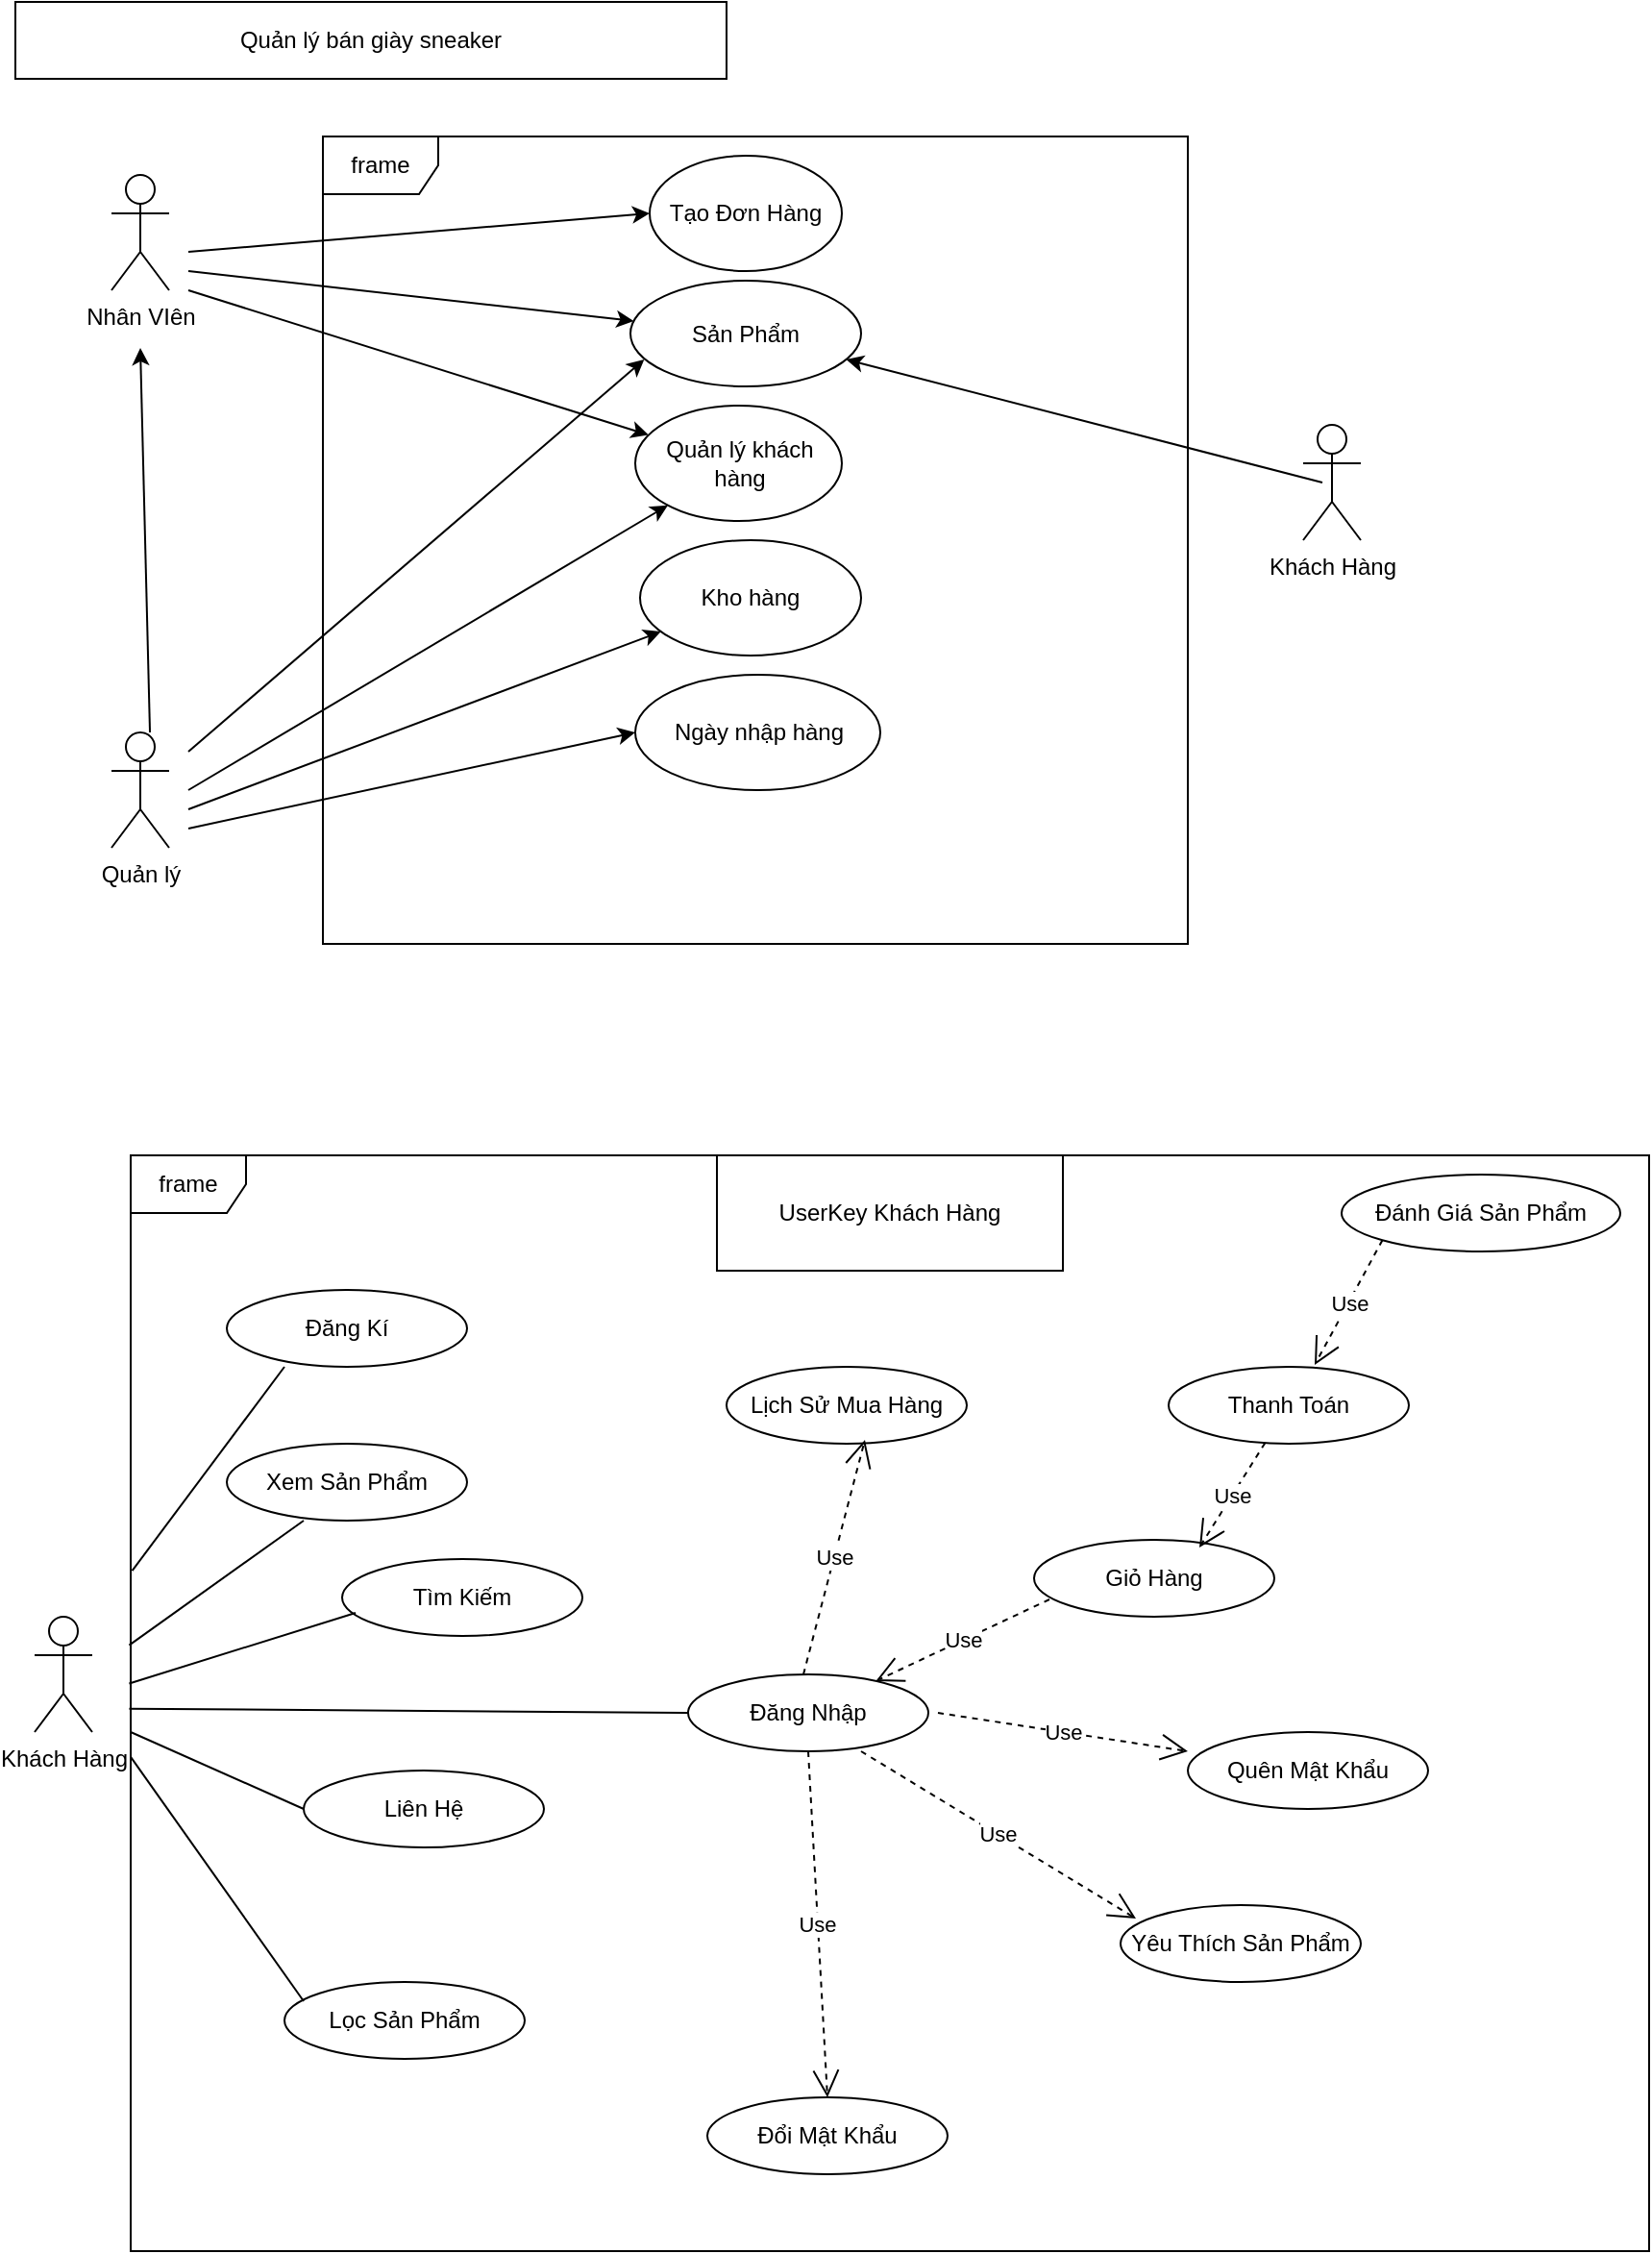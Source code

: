 <mxfile version="22.1.17" type="github">
  <diagram name="Trang-1" id="5llE8GZES7uabzYmKtOs">
    <mxGraphModel dx="1434" dy="772" grid="1" gridSize="10" guides="1" tooltips="1" connect="1" arrows="1" fold="1" page="1" pageScale="1" pageWidth="827" pageHeight="1169" math="0" shadow="0">
      <root>
        <mxCell id="0" />
        <mxCell id="1" parent="0" />
        <mxCell id="TOl0E02UGa285p_MY37N-1" value="Quản lý&lt;br&gt;" style="shape=umlActor;verticalLabelPosition=bottom;verticalAlign=top;html=1;outlineConnect=0;" parent="1" vertex="1">
          <mxGeometry x="60" y="380" width="30" height="60" as="geometry" />
        </mxCell>
        <mxCell id="TOl0E02UGa285p_MY37N-2" value="Nhân VIên" style="shape=umlActor;verticalLabelPosition=bottom;verticalAlign=top;html=1;outlineConnect=0;" parent="1" vertex="1">
          <mxGeometry x="60" y="90" width="30" height="60" as="geometry" />
        </mxCell>
        <mxCell id="TOl0E02UGa285p_MY37N-4" value="Khách Hàng&lt;br&gt;" style="shape=umlActor;verticalLabelPosition=bottom;verticalAlign=top;html=1;outlineConnect=0;" parent="1" vertex="1">
          <mxGeometry x="680" y="220" width="30" height="60" as="geometry" />
        </mxCell>
        <mxCell id="TOl0E02UGa285p_MY37N-10" value="frame" style="shape=umlFrame;whiteSpace=wrap;html=1;pointerEvents=0;" parent="1" vertex="1">
          <mxGeometry x="170" y="70" width="450" height="420" as="geometry" />
        </mxCell>
        <mxCell id="JZ5myD8rYxTzlc6HxNOB-1" value="Tạo Đơn Hàng" style="ellipse;whiteSpace=wrap;html=1;" parent="1" vertex="1">
          <mxGeometry x="340" y="80" width="100" height="60" as="geometry" />
        </mxCell>
        <mxCell id="JZ5myD8rYxTzlc6HxNOB-3" value="Quản lý khách hàng" style="ellipse;whiteSpace=wrap;html=1;" parent="1" vertex="1">
          <mxGeometry x="332.5" y="210" width="107.5" height="60" as="geometry" />
        </mxCell>
        <mxCell id="JZ5myD8rYxTzlc6HxNOB-4" value="Quản lý bán giày sneaker" style="rounded=0;whiteSpace=wrap;html=1;" parent="1" vertex="1">
          <mxGeometry x="10" width="370" height="40" as="geometry" />
        </mxCell>
        <mxCell id="JZ5myD8rYxTzlc6HxNOB-5" value="" style="endArrow=classic;html=1;rounded=0;exitX=0.667;exitY=0;exitDx=0;exitDy=0;exitPerimeter=0;" parent="1" source="TOl0E02UGa285p_MY37N-1" edge="1">
          <mxGeometry width="50" height="50" relative="1" as="geometry">
            <mxPoint x="60" y="390" as="sourcePoint" />
            <mxPoint x="75" y="180" as="targetPoint" />
          </mxGeometry>
        </mxCell>
        <mxCell id="JZ5myD8rYxTzlc6HxNOB-6" value="Sản Phẩm" style="ellipse;whiteSpace=wrap;html=1;" parent="1" vertex="1">
          <mxGeometry x="330" y="145" width="120" height="55" as="geometry" />
        </mxCell>
        <mxCell id="JZ5myD8rYxTzlc6HxNOB-7" value="Kho hàng" style="ellipse;whiteSpace=wrap;html=1;" parent="1" vertex="1">
          <mxGeometry x="335" y="280" width="115" height="60" as="geometry" />
        </mxCell>
        <mxCell id="JZ5myD8rYxTzlc6HxNOB-8" value="Ngày nhập hàng" style="ellipse;whiteSpace=wrap;html=1;" parent="1" vertex="1">
          <mxGeometry x="332.5" y="350" width="127.5" height="60" as="geometry" />
        </mxCell>
        <mxCell id="JZ5myD8rYxTzlc6HxNOB-11" value="" style="endArrow=classic;html=1;rounded=0;entryX=0;entryY=0.5;entryDx=0;entryDy=0;" parent="1" target="JZ5myD8rYxTzlc6HxNOB-1" edge="1">
          <mxGeometry width="50" height="50" relative="1" as="geometry">
            <mxPoint x="100" y="130" as="sourcePoint" />
            <mxPoint x="150" y="80" as="targetPoint" />
          </mxGeometry>
        </mxCell>
        <mxCell id="JZ5myD8rYxTzlc6HxNOB-12" value="" style="endArrow=classic;html=1;rounded=0;" parent="1" target="JZ5myD8rYxTzlc6HxNOB-6" edge="1">
          <mxGeometry width="50" height="50" relative="1" as="geometry">
            <mxPoint x="100" y="140" as="sourcePoint" />
            <mxPoint x="150" y="90" as="targetPoint" />
          </mxGeometry>
        </mxCell>
        <mxCell id="JZ5myD8rYxTzlc6HxNOB-13" value="" style="endArrow=classic;html=1;rounded=0;" parent="1" target="JZ5myD8rYxTzlc6HxNOB-3" edge="1">
          <mxGeometry width="50" height="50" relative="1" as="geometry">
            <mxPoint x="100" y="150" as="sourcePoint" />
            <mxPoint x="150" y="100" as="targetPoint" />
          </mxGeometry>
        </mxCell>
        <mxCell id="JZ5myD8rYxTzlc6HxNOB-14" value="" style="endArrow=classic;html=1;rounded=0;" parent="1" target="JZ5myD8rYxTzlc6HxNOB-7" edge="1">
          <mxGeometry width="50" height="50" relative="1" as="geometry">
            <mxPoint x="100" y="420" as="sourcePoint" />
            <mxPoint x="150" y="370" as="targetPoint" />
          </mxGeometry>
        </mxCell>
        <mxCell id="JZ5myD8rYxTzlc6HxNOB-15" value="" style="endArrow=classic;html=1;rounded=0;entryX=0;entryY=0.5;entryDx=0;entryDy=0;" parent="1" target="JZ5myD8rYxTzlc6HxNOB-8" edge="1">
          <mxGeometry width="50" height="50" relative="1" as="geometry">
            <mxPoint x="100" y="430" as="sourcePoint" />
            <mxPoint x="150" y="380" as="targetPoint" />
          </mxGeometry>
        </mxCell>
        <mxCell id="JZ5myD8rYxTzlc6HxNOB-16" value="" style="endArrow=classic;html=1;rounded=0;" parent="1" target="JZ5myD8rYxTzlc6HxNOB-3" edge="1">
          <mxGeometry width="50" height="50" relative="1" as="geometry">
            <mxPoint x="100" y="410" as="sourcePoint" />
            <mxPoint x="150" y="360" as="targetPoint" />
          </mxGeometry>
        </mxCell>
        <mxCell id="JZ5myD8rYxTzlc6HxNOB-17" value="" style="endArrow=classic;html=1;rounded=0;entryX=0.06;entryY=0.745;entryDx=0;entryDy=0;entryPerimeter=0;" parent="1" target="JZ5myD8rYxTzlc6HxNOB-6" edge="1">
          <mxGeometry width="50" height="50" relative="1" as="geometry">
            <mxPoint x="100" y="390" as="sourcePoint" />
            <mxPoint x="150" y="340" as="targetPoint" />
          </mxGeometry>
        </mxCell>
        <mxCell id="JZ5myD8rYxTzlc6HxNOB-18" value="" style="endArrow=classic;html=1;rounded=0;" parent="1" target="JZ5myD8rYxTzlc6HxNOB-6" edge="1">
          <mxGeometry width="50" height="50" relative="1" as="geometry">
            <mxPoint x="690" y="250" as="sourcePoint" />
            <mxPoint x="740" y="200" as="targetPoint" />
          </mxGeometry>
        </mxCell>
        <mxCell id="s3C_4ocLMXlNBmhWru_O-2" value="frame" style="shape=umlFrame;whiteSpace=wrap;html=1;pointerEvents=0;" vertex="1" parent="1">
          <mxGeometry x="70" y="600" width="790" height="570" as="geometry" />
        </mxCell>
        <mxCell id="s3C_4ocLMXlNBmhWru_O-5" value="Đăng Nhập" style="ellipse;whiteSpace=wrap;html=1;" vertex="1" parent="1">
          <mxGeometry x="360" y="870" width="125" height="40" as="geometry" />
        </mxCell>
        <mxCell id="s3C_4ocLMXlNBmhWru_O-6" value="UserKey Khách Hàng" style="whiteSpace=wrap;html=1;" vertex="1" parent="1">
          <mxGeometry x="375" y="600" width="180" height="60" as="geometry" />
        </mxCell>
        <mxCell id="s3C_4ocLMXlNBmhWru_O-7" value="Liên Hệ" style="ellipse;whiteSpace=wrap;html=1;" vertex="1" parent="1">
          <mxGeometry x="160" y="920" width="125" height="40" as="geometry" />
        </mxCell>
        <mxCell id="s3C_4ocLMXlNBmhWru_O-8" value="Đăng Kí" style="ellipse;whiteSpace=wrap;html=1;" vertex="1" parent="1">
          <mxGeometry x="120" y="670" width="125" height="40" as="geometry" />
        </mxCell>
        <mxCell id="s3C_4ocLMXlNBmhWru_O-9" value="Tìm Kiếm" style="ellipse;whiteSpace=wrap;html=1;" vertex="1" parent="1">
          <mxGeometry x="180" y="810" width="125" height="40" as="geometry" />
        </mxCell>
        <mxCell id="s3C_4ocLMXlNBmhWru_O-10" value="Lọc Sản Phẩm" style="ellipse;whiteSpace=wrap;html=1;" vertex="1" parent="1">
          <mxGeometry x="150" y="1030" width="125" height="40" as="geometry" />
        </mxCell>
        <mxCell id="s3C_4ocLMXlNBmhWru_O-11" value="Lịch Sử Mua Hàng" style="ellipse;whiteSpace=wrap;html=1;" vertex="1" parent="1">
          <mxGeometry x="380" y="710" width="125" height="40" as="geometry" />
        </mxCell>
        <mxCell id="s3C_4ocLMXlNBmhWru_O-12" value="Đổi Mật Khẩu" style="ellipse;whiteSpace=wrap;html=1;" vertex="1" parent="1">
          <mxGeometry x="370" y="1090" width="125" height="40" as="geometry" />
        </mxCell>
        <mxCell id="s3C_4ocLMXlNBmhWru_O-13" value="Giỏ Hàng" style="ellipse;whiteSpace=wrap;html=1;" vertex="1" parent="1">
          <mxGeometry x="540" y="800" width="125" height="40" as="geometry" />
        </mxCell>
        <mxCell id="s3C_4ocLMXlNBmhWru_O-14" value="Thanh Toán" style="ellipse;whiteSpace=wrap;html=1;" vertex="1" parent="1">
          <mxGeometry x="610" y="710" width="125" height="40" as="geometry" />
        </mxCell>
        <mxCell id="s3C_4ocLMXlNBmhWru_O-15" value="Đánh Giá Sản Phẩm" style="ellipse;whiteSpace=wrap;html=1;" vertex="1" parent="1">
          <mxGeometry x="700" y="610" width="145" height="40" as="geometry" />
        </mxCell>
        <mxCell id="s3C_4ocLMXlNBmhWru_O-16" value="Quên Mật Khẩu" style="ellipse;whiteSpace=wrap;html=1;" vertex="1" parent="1">
          <mxGeometry x="620" y="900" width="125" height="40" as="geometry" />
        </mxCell>
        <mxCell id="s3C_4ocLMXlNBmhWru_O-17" value="Yêu Thích Sản Phẩm" style="ellipse;whiteSpace=wrap;html=1;" vertex="1" parent="1">
          <mxGeometry x="585" y="990" width="125" height="40" as="geometry" />
        </mxCell>
        <mxCell id="s3C_4ocLMXlNBmhWru_O-21" value="Xem Sản Phẩm" style="ellipse;whiteSpace=wrap;html=1;" vertex="1" parent="1">
          <mxGeometry x="120" y="750" width="125" height="40" as="geometry" />
        </mxCell>
        <mxCell id="s3C_4ocLMXlNBmhWru_O-22" value="Use" style="endArrow=open;endSize=12;dashed=1;html=1;rounded=0;exitX=0.5;exitY=1;exitDx=0;exitDy=0;entryX=0.5;entryY=0;entryDx=0;entryDy=0;" edge="1" parent="1" source="s3C_4ocLMXlNBmhWru_O-5" target="s3C_4ocLMXlNBmhWru_O-12">
          <mxGeometry width="160" relative="1" as="geometry">
            <mxPoint x="350" y="930" as="sourcePoint" />
            <mxPoint x="510" y="930" as="targetPoint" />
          </mxGeometry>
        </mxCell>
        <mxCell id="s3C_4ocLMXlNBmhWru_O-27" value="" style="endArrow=none;html=1;rounded=0;entryX=0.24;entryY=1;entryDx=0;entryDy=0;entryPerimeter=0;exitX=0.001;exitY=0.379;exitDx=0;exitDy=0;exitPerimeter=0;" edge="1" parent="1" source="s3C_4ocLMXlNBmhWru_O-2" target="s3C_4ocLMXlNBmhWru_O-8">
          <mxGeometry width="50" height="50" relative="1" as="geometry">
            <mxPoint x="90" y="760" as="sourcePoint" />
            <mxPoint x="140" y="710" as="targetPoint" />
          </mxGeometry>
        </mxCell>
        <mxCell id="s3C_4ocLMXlNBmhWru_O-28" value="" style="endArrow=none;html=1;rounded=0;exitX=-0.001;exitY=0.447;exitDx=0;exitDy=0;exitPerimeter=0;" edge="1" parent="1" source="s3C_4ocLMXlNBmhWru_O-2">
          <mxGeometry width="50" height="50" relative="1" as="geometry">
            <mxPoint x="110" y="840" as="sourcePoint" />
            <mxPoint x="160" y="790" as="targetPoint" />
          </mxGeometry>
        </mxCell>
        <mxCell id="s3C_4ocLMXlNBmhWru_O-29" value="" style="endArrow=none;html=1;rounded=0;exitX=-0.001;exitY=0.482;exitDx=0;exitDy=0;exitPerimeter=0;entryX=0.056;entryY=0.7;entryDx=0;entryDy=0;entryPerimeter=0;" edge="1" parent="1" source="s3C_4ocLMXlNBmhWru_O-2" target="s3C_4ocLMXlNBmhWru_O-9">
          <mxGeometry width="50" height="50" relative="1" as="geometry">
            <mxPoint x="70" y="910" as="sourcePoint" />
            <mxPoint x="120" y="860" as="targetPoint" />
          </mxGeometry>
        </mxCell>
        <mxCell id="s3C_4ocLMXlNBmhWru_O-31" value="" style="endArrow=none;html=1;rounded=0;entryX=0;entryY=0.5;entryDx=0;entryDy=0;" edge="1" parent="1" target="s3C_4ocLMXlNBmhWru_O-7">
          <mxGeometry width="50" height="50" relative="1" as="geometry">
            <mxPoint x="70" y="900" as="sourcePoint" />
            <mxPoint x="150" y="970" as="targetPoint" />
          </mxGeometry>
        </mxCell>
        <mxCell id="s3C_4ocLMXlNBmhWru_O-32" value="" style="endArrow=none;html=1;rounded=0;exitX=0;exitY=0.549;exitDx=0;exitDy=0;exitPerimeter=0;entryX=0.08;entryY=0.25;entryDx=0;entryDy=0;entryPerimeter=0;" edge="1" parent="1" source="s3C_4ocLMXlNBmhWru_O-2" target="s3C_4ocLMXlNBmhWru_O-10">
          <mxGeometry width="50" height="50" relative="1" as="geometry">
            <mxPoint x="120" y="1070" as="sourcePoint" />
            <mxPoint x="170" y="1040" as="targetPoint" />
          </mxGeometry>
        </mxCell>
        <mxCell id="s3C_4ocLMXlNBmhWru_O-33" value="" style="endArrow=none;html=1;rounded=0;exitX=0;exitY=0.5;exitDx=0;exitDy=0;entryX=-0.001;entryY=0.505;entryDx=0;entryDy=0;entryPerimeter=0;" edge="1" parent="1" source="s3C_4ocLMXlNBmhWru_O-5" target="s3C_4ocLMXlNBmhWru_O-2">
          <mxGeometry width="50" height="50" relative="1" as="geometry">
            <mxPoint x="280" y="910" as="sourcePoint" />
            <mxPoint x="330" y="860" as="targetPoint" />
          </mxGeometry>
        </mxCell>
        <mxCell id="s3C_4ocLMXlNBmhWru_O-34" value="Use" style="endArrow=open;endSize=12;dashed=1;html=1;rounded=0;entryX=0.576;entryY=0.95;entryDx=0;entryDy=0;entryPerimeter=0;" edge="1" parent="1" target="s3C_4ocLMXlNBmhWru_O-11">
          <mxGeometry width="160" relative="1" as="geometry">
            <mxPoint x="420" y="870" as="sourcePoint" />
            <mxPoint x="580" y="870" as="targetPoint" />
          </mxGeometry>
        </mxCell>
        <mxCell id="s3C_4ocLMXlNBmhWru_O-35" value="Use" style="endArrow=open;endSize=12;dashed=1;html=1;rounded=0;entryX=0;entryY=0.25;entryDx=0;entryDy=0;entryPerimeter=0;" edge="1" parent="1" target="s3C_4ocLMXlNBmhWru_O-16">
          <mxGeometry width="160" relative="1" as="geometry">
            <mxPoint x="490" y="890" as="sourcePoint" />
            <mxPoint x="650" y="890" as="targetPoint" />
          </mxGeometry>
        </mxCell>
        <mxCell id="s3C_4ocLMXlNBmhWru_O-36" value="Use" style="endArrow=open;endSize=12;dashed=1;html=1;rounded=0;entryX=0.064;entryY=0.175;entryDx=0;entryDy=0;entryPerimeter=0;" edge="1" parent="1" target="s3C_4ocLMXlNBmhWru_O-17">
          <mxGeometry width="160" relative="1" as="geometry">
            <mxPoint x="450" y="910" as="sourcePoint" />
            <mxPoint x="610" y="910" as="targetPoint" />
          </mxGeometry>
        </mxCell>
        <mxCell id="s3C_4ocLMXlNBmhWru_O-37" value="Use" style="endArrow=open;endSize=12;dashed=1;html=1;rounded=0;entryX=0.608;entryY=-0.025;entryDx=0;entryDy=0;entryPerimeter=0;exitX=0;exitY=1;exitDx=0;exitDy=0;" edge="1" parent="1" source="s3C_4ocLMXlNBmhWru_O-15" target="s3C_4ocLMXlNBmhWru_O-14">
          <mxGeometry width="160" relative="1" as="geometry">
            <mxPoint x="670" y="690" as="sourcePoint" />
            <mxPoint x="830" y="690" as="targetPoint" />
          </mxGeometry>
        </mxCell>
        <mxCell id="s3C_4ocLMXlNBmhWru_O-38" value="Use" style="endArrow=open;endSize=12;dashed=1;html=1;rounded=0;entryX=0.688;entryY=0.1;entryDx=0;entryDy=0;entryPerimeter=0;" edge="1" parent="1" source="s3C_4ocLMXlNBmhWru_O-14" target="s3C_4ocLMXlNBmhWru_O-13">
          <mxGeometry width="160" relative="1" as="geometry">
            <mxPoint x="610" y="750" as="sourcePoint" />
            <mxPoint x="770" y="750" as="targetPoint" />
          </mxGeometry>
        </mxCell>
        <mxCell id="s3C_4ocLMXlNBmhWru_O-39" value="Use" style="endArrow=open;endSize=12;dashed=1;html=1;rounded=0;exitX=0.064;exitY=0.775;exitDx=0;exitDy=0;exitPerimeter=0;" edge="1" parent="1" source="s3C_4ocLMXlNBmhWru_O-13" target="s3C_4ocLMXlNBmhWru_O-5">
          <mxGeometry width="160" relative="1" as="geometry">
            <mxPoint x="500" y="820" as="sourcePoint" />
            <mxPoint x="660" y="820" as="targetPoint" />
          </mxGeometry>
        </mxCell>
        <mxCell id="s3C_4ocLMXlNBmhWru_O-43" value="Khách Hàng&lt;br&gt;" style="shape=umlActor;verticalLabelPosition=bottom;verticalAlign=top;html=1;outlineConnect=0;" vertex="1" parent="1">
          <mxGeometry x="20" y="840" width="30" height="60" as="geometry" />
        </mxCell>
      </root>
    </mxGraphModel>
  </diagram>
</mxfile>
